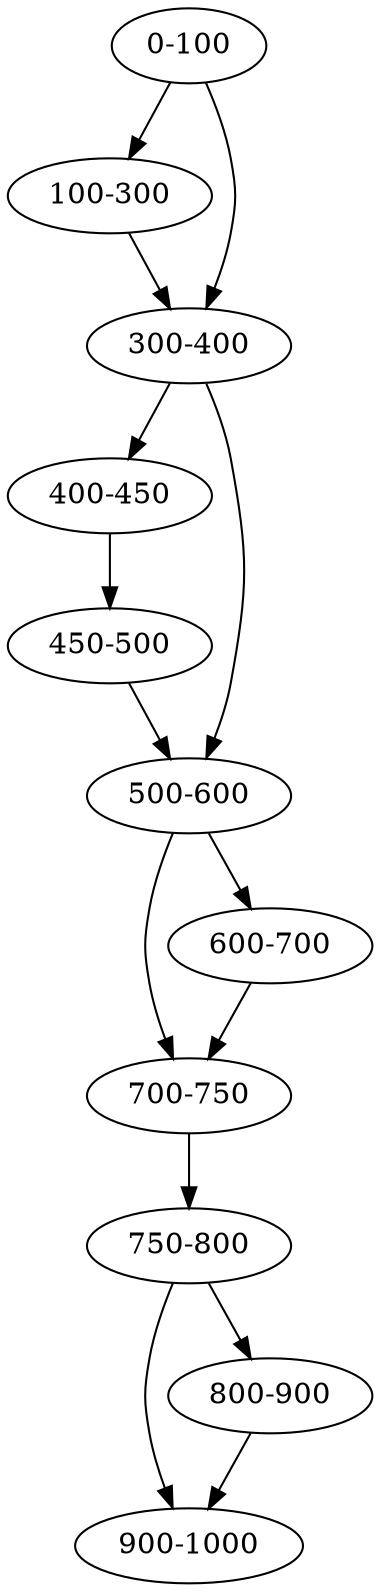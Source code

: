 strict digraph G {
"750-800" [data="[id=G1.1,strand=+,score=0.050000],[id=G2.1,strand=+,score=0.050000]"];
"400-450" [data="[id=G2.1,strand=+,score=0.050000]"];
"0-100" [data="[id=G1.1,strand=+,score=0.100000],[id=G2.1,strand=+,score=0.100000]"];
"900-1000" [data="[id=G1.1,strand=+,score=0.100000],[id=G2.1,strand=+,score=0.100000]"];
"100-300" [data="[id=G2.1,strand=+,score=0.200000]"];
"700-750" [data="[id=G1.1,strand=+,score=0.050000],[id=G2.1,strand=+,score=0.050000],[id=G3.1,strand=+,score=0.050000]"];
"300-400" [data="[id=G1.1,strand=+,score=0.100000],[id=G2.1,strand=+,score=0.100000]"];
"450-500" [data="[id=G2.1,strand=+,score=0.050000],[id=G3.1,strand=+,score=0.050000]"];
"500-600" [data="[id=G1.1,strand=+,score=0.100000],[id=G2.1,strand=+,score=0.100000],[id=G3.1,strand=+,score=0.100000]"];
"800-900" [data="[id=G2.1,strand=+,score=0.100000]"];
"600-700" [data="[id=G2.1,strand=+,score=0.100000],[id=G3.1,strand=+,score=0.100000]"];
"750-800" -> "900-1000"  [data="[id=G1.1,strand=+,score=0.001000]"];
"750-800" -> "800-900"  [data="[id=G2.1,strand=+,score=0.001000]"];
"400-450" -> "450-500"  [data="[id=G2.1,strand=+,score=0.001000]"];
"0-100" -> "300-400"  [data="[id=G1.1,strand=+,score=0.001000]"];
"0-100" -> "100-300"  [data="[id=G2.1,strand=+,score=0.001000]"];
"100-300" -> "300-400"  [data="[id=G2.1,strand=+,score=0.001000]"];
"700-750" -> "750-800"  [data="[id=G1.1,strand=+,score=0.001000],[id=G2.1,strand=+,score=0.001000]"];
"300-400" -> "500-600"  [data="[id=G1.1,strand=+,score=0.001000]"];
"300-400" -> "400-450"  [data="[id=G2.1,strand=+,score=0.001000]"];
"450-500" -> "500-600"  [data="[id=G2.1,strand=+,score=0.001000],[id=G3.1,strand=+,score=0.001000]"];
"500-600" -> "600-700"  [data="[id=G2.1,strand=+,score=0.001000],[id=G3.1,strand=+,score=0.001000]"];
"500-600" -> "700-750"  [data="[id=G1.1,strand=+,score=0.001000]"];
"800-900" -> "900-1000"  [data="[id=G2.1,strand=+,score=0.001000]"];
"600-700" -> "700-750"  [data="[id=G2.1,strand=+,score=0.001000],[id=G3.1,strand=+,score=0.001000]"];
}
